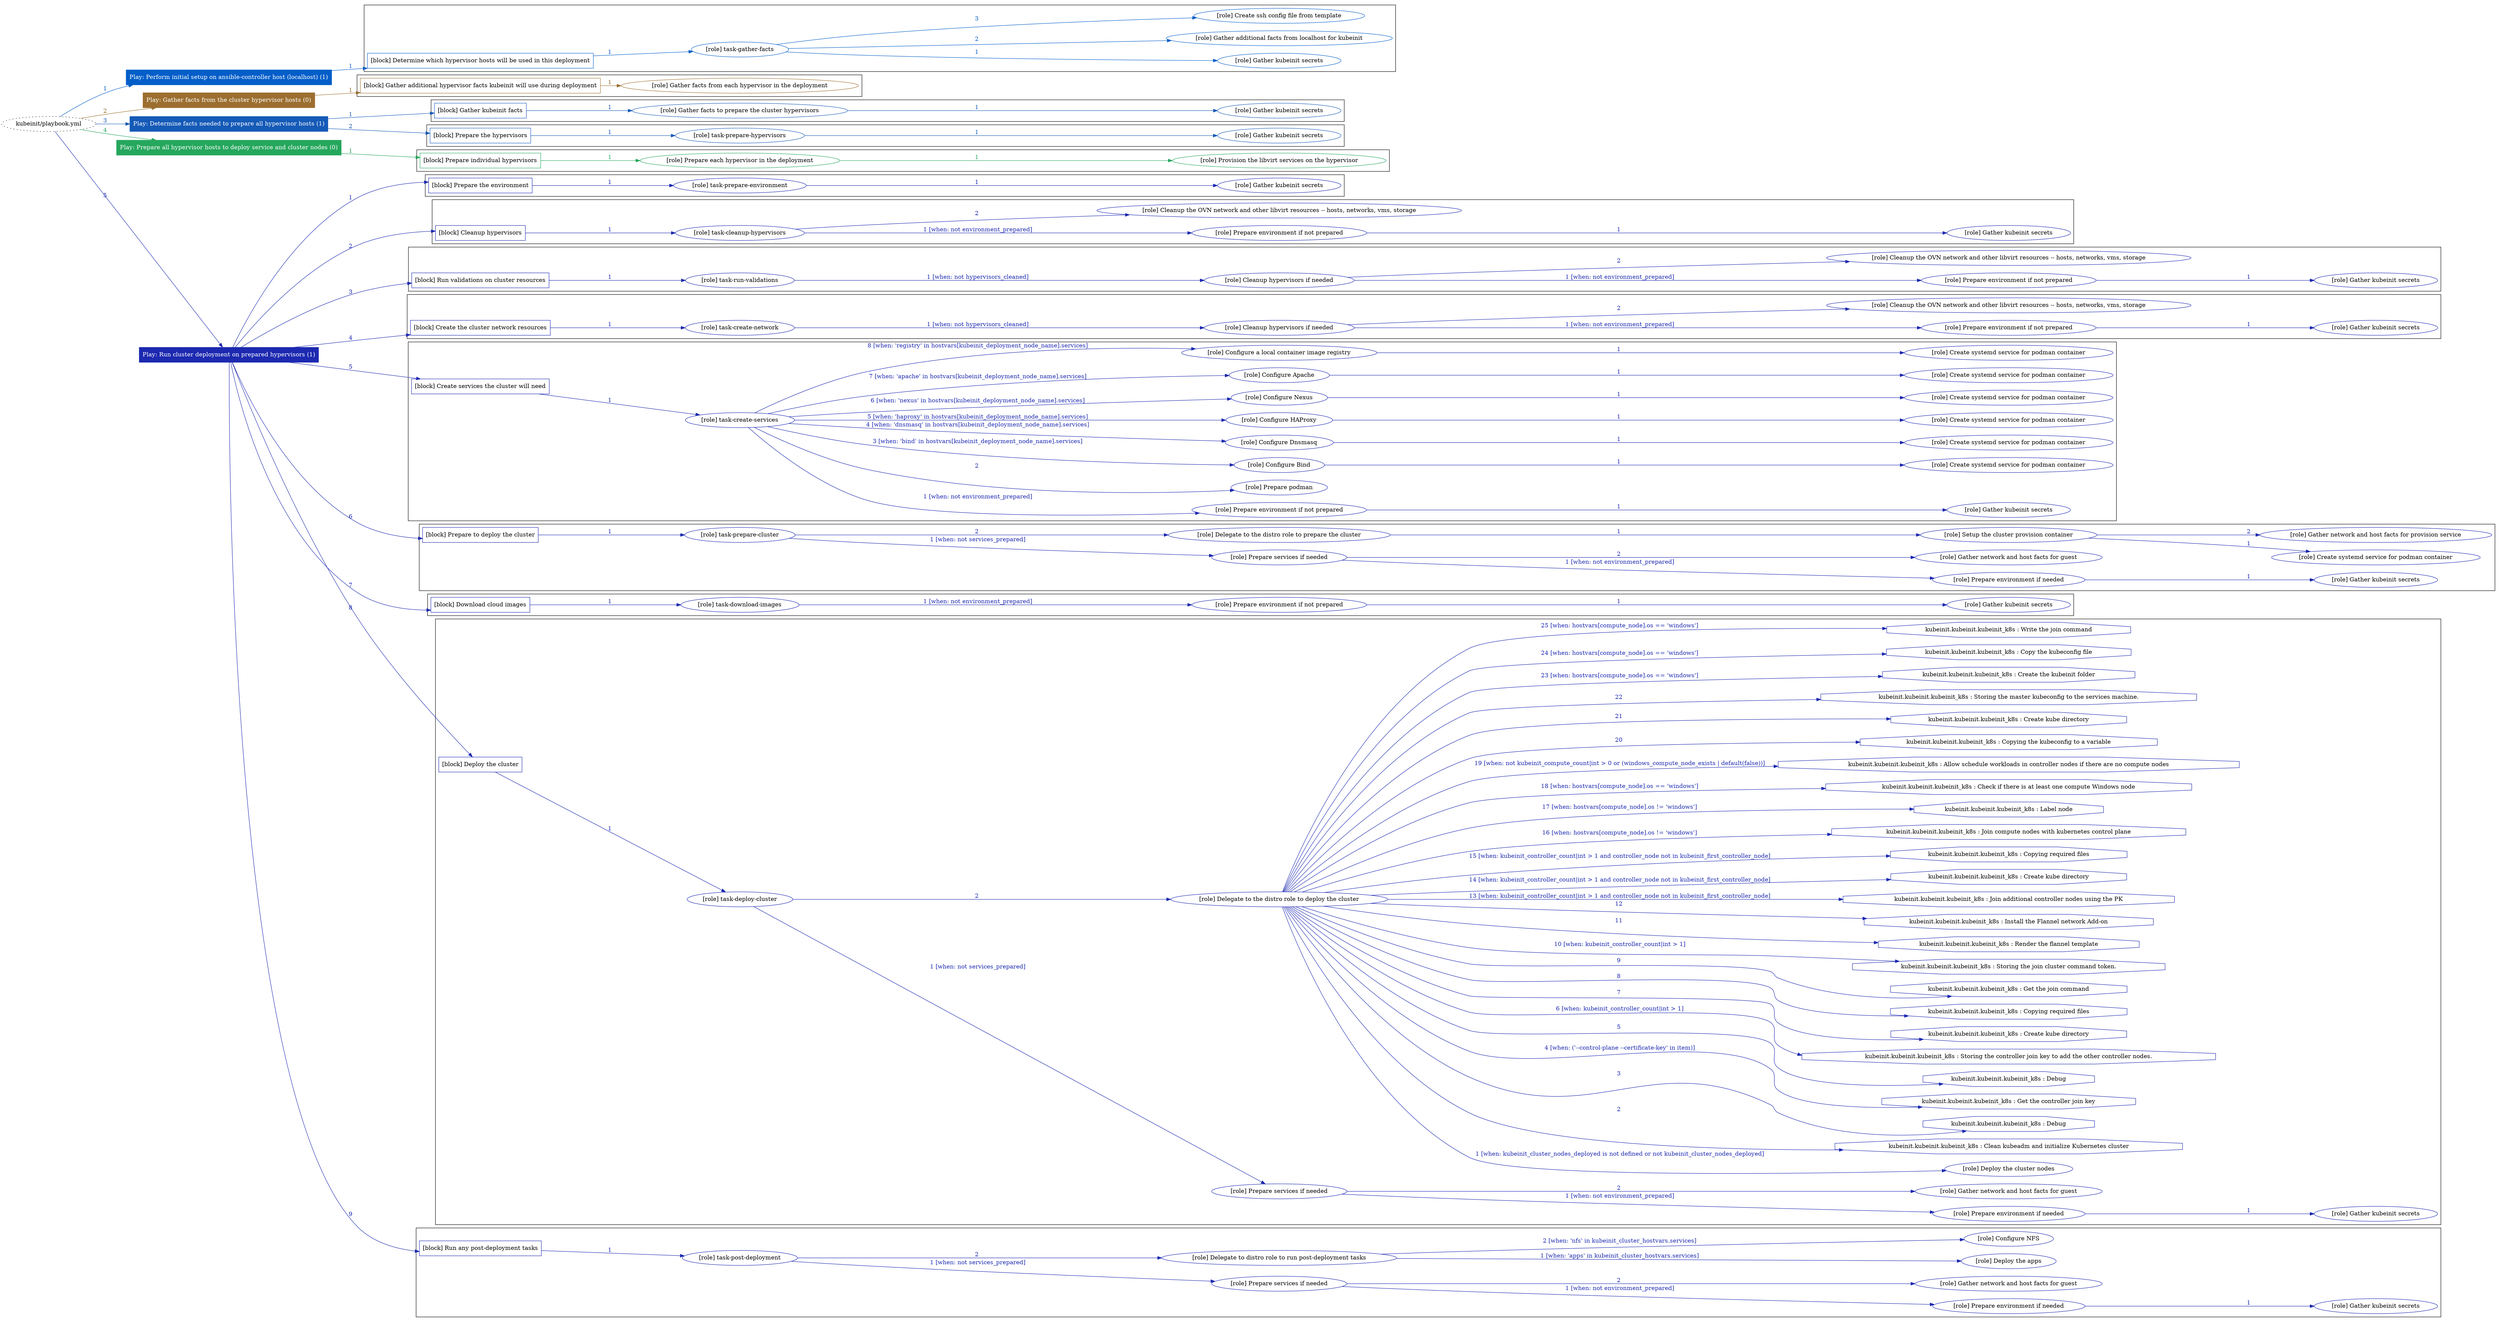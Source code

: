 digraph {
	graph [concentrate=true ordering=in rankdir=LR ratio=fill]
	edge [esep=5 sep=10]
	"kubeinit/playbook.yml" [URL="/home/runner/work/kubeinit/kubeinit/kubeinit/playbook.yml" id=playbook_6b2e8610 style=dotted]
	"kubeinit/playbook.yml" -> play_09167fa8 [label="1 " color="#035ec9" fontcolor="#035ec9" id=edge_76c91c09 labeltooltip="1 " tooltip="1 "]
	subgraph "Play: Perform initial setup on ansible-controller host (localhost) (1)" {
		play_09167fa8 [label="Play: Perform initial setup on ansible-controller host (localhost) (1)" URL="/home/runner/work/kubeinit/kubeinit/kubeinit/playbook.yml" color="#035ec9" fontcolor="#ffffff" id=play_09167fa8 shape=box style=filled tooltip=localhost]
		play_09167fa8 -> block_78e78a4a [label=1 color="#035ec9" fontcolor="#035ec9" id=edge_0a957a4a labeltooltip=1 tooltip=1]
		subgraph cluster_block_78e78a4a {
			block_78e78a4a [label="[block] Determine which hypervisor hosts will be used in this deployment" URL="/home/runner/work/kubeinit/kubeinit/kubeinit/playbook.yml" color="#035ec9" id=block_78e78a4a labeltooltip="Determine which hypervisor hosts will be used in this deployment" shape=box tooltip="Determine which hypervisor hosts will be used in this deployment"]
			block_78e78a4a -> role_b7ec03a0 [label="1 " color="#035ec9" fontcolor="#035ec9" id=edge_c1dc86e6 labeltooltip="1 " tooltip="1 "]
			subgraph "task-gather-facts" {
				role_b7ec03a0 [label="[role] task-gather-facts" URL="/home/runner/work/kubeinit/kubeinit/kubeinit/playbook.yml" color="#035ec9" id=role_b7ec03a0 tooltip="task-gather-facts"]
				role_b7ec03a0 -> role_5e79345a [label="1 " color="#035ec9" fontcolor="#035ec9" id=edge_e13166a3 labeltooltip="1 " tooltip="1 "]
				subgraph "Gather kubeinit secrets" {
					role_5e79345a [label="[role] Gather kubeinit secrets" URL="/home/runner/.ansible/collections/ansible_collections/kubeinit/kubeinit/roles/kubeinit_prepare/tasks/build_hypervisors_group.yml" color="#035ec9" id=role_5e79345a tooltip="Gather kubeinit secrets"]
				}
				role_b7ec03a0 -> role_594b681c [label="2 " color="#035ec9" fontcolor="#035ec9" id=edge_0de50900 labeltooltip="2 " tooltip="2 "]
				subgraph "Gather additional facts from localhost for kubeinit" {
					role_594b681c [label="[role] Gather additional facts from localhost for kubeinit" URL="/home/runner/.ansible/collections/ansible_collections/kubeinit/kubeinit/roles/kubeinit_prepare/tasks/build_hypervisors_group.yml" color="#035ec9" id=role_594b681c tooltip="Gather additional facts from localhost for kubeinit"]
				}
				role_b7ec03a0 -> role_7d6f181e [label="3 " color="#035ec9" fontcolor="#035ec9" id=edge_f34c8e91 labeltooltip="3 " tooltip="3 "]
				subgraph "Create ssh config file from template" {
					role_7d6f181e [label="[role] Create ssh config file from template" URL="/home/runner/.ansible/collections/ansible_collections/kubeinit/kubeinit/roles/kubeinit_prepare/tasks/build_hypervisors_group.yml" color="#035ec9" id=role_7d6f181e tooltip="Create ssh config file from template"]
				}
			}
		}
	}
	"kubeinit/playbook.yml" -> play_d7f240ad [label="2 " color="#9c6f30" fontcolor="#9c6f30" id=edge_481cf5ee labeltooltip="2 " tooltip="2 "]
	subgraph "Play: Gather facts from the cluster hypervisor hosts (0)" {
		play_d7f240ad [label="Play: Gather facts from the cluster hypervisor hosts (0)" URL="/home/runner/work/kubeinit/kubeinit/kubeinit/playbook.yml" color="#9c6f30" fontcolor="#ffffff" id=play_d7f240ad shape=box style=filled tooltip="Play: Gather facts from the cluster hypervisor hosts (0)"]
		play_d7f240ad -> block_907b5c8f [label=1 color="#9c6f30" fontcolor="#9c6f30" id=edge_208b24dc labeltooltip=1 tooltip=1]
		subgraph cluster_block_907b5c8f {
			block_907b5c8f [label="[block] Gather additional hypervisor facts kubeinit will use during deployment" URL="/home/runner/work/kubeinit/kubeinit/kubeinit/playbook.yml" color="#9c6f30" id=block_907b5c8f labeltooltip="Gather additional hypervisor facts kubeinit will use during deployment" shape=box tooltip="Gather additional hypervisor facts kubeinit will use during deployment"]
			block_907b5c8f -> role_0f23f279 [label="1 " color="#9c6f30" fontcolor="#9c6f30" id=edge_88852d90 labeltooltip="1 " tooltip="1 "]
			subgraph "Gather facts from each hypervisor in the deployment" {
				role_0f23f279 [label="[role] Gather facts from each hypervisor in the deployment" URL="/home/runner/work/kubeinit/kubeinit/kubeinit/playbook.yml" color="#9c6f30" id=role_0f23f279 tooltip="Gather facts from each hypervisor in the deployment"]
			}
		}
	}
	"kubeinit/playbook.yml" -> play_a440263e [label="3 " color="#155ab7" fontcolor="#155ab7" id=edge_5eb6ebe6 labeltooltip="3 " tooltip="3 "]
	subgraph "Play: Determine facts needed to prepare all hypervisor hosts (1)" {
		play_a440263e [label="Play: Determine facts needed to prepare all hypervisor hosts (1)" URL="/home/runner/work/kubeinit/kubeinit/kubeinit/playbook.yml" color="#155ab7" fontcolor="#ffffff" id=play_a440263e shape=box style=filled tooltip=localhost]
		play_a440263e -> block_3a27921a [label=1 color="#155ab7" fontcolor="#155ab7" id=edge_9aa0db27 labeltooltip=1 tooltip=1]
		subgraph cluster_block_3a27921a {
			block_3a27921a [label="[block] Gather kubeinit facts" URL="/home/runner/work/kubeinit/kubeinit/kubeinit/playbook.yml" color="#155ab7" id=block_3a27921a labeltooltip="Gather kubeinit facts" shape=box tooltip="Gather kubeinit facts"]
			block_3a27921a -> role_9ccaf2f1 [label="1 " color="#155ab7" fontcolor="#155ab7" id=edge_fcd598bf labeltooltip="1 " tooltip="1 "]
			subgraph "Gather facts to prepare the cluster hypervisors" {
				role_9ccaf2f1 [label="[role] Gather facts to prepare the cluster hypervisors" URL="/home/runner/work/kubeinit/kubeinit/kubeinit/playbook.yml" color="#155ab7" id=role_9ccaf2f1 tooltip="Gather facts to prepare the cluster hypervisors"]
				role_9ccaf2f1 -> role_768eef3a [label="1 " color="#155ab7" fontcolor="#155ab7" id=edge_425986d8 labeltooltip="1 " tooltip="1 "]
				subgraph "Gather kubeinit secrets" {
					role_768eef3a [label="[role] Gather kubeinit secrets" URL="/home/runner/.ansible/collections/ansible_collections/kubeinit/kubeinit/roles/kubeinit_prepare/tasks/gather_kubeinit_facts.yml" color="#155ab7" id=role_768eef3a tooltip="Gather kubeinit secrets"]
				}
			}
		}
		play_a440263e -> block_fcdfd498 [label=2 color="#155ab7" fontcolor="#155ab7" id=edge_b0259d25 labeltooltip=2 tooltip=2]
		subgraph cluster_block_fcdfd498 {
			block_fcdfd498 [label="[block] Prepare the hypervisors" URL="/home/runner/work/kubeinit/kubeinit/kubeinit/playbook.yml" color="#155ab7" id=block_fcdfd498 labeltooltip="Prepare the hypervisors" shape=box tooltip="Prepare the hypervisors"]
			block_fcdfd498 -> role_0b059262 [label="1 " color="#155ab7" fontcolor="#155ab7" id=edge_11c25c51 labeltooltip="1 " tooltip="1 "]
			subgraph "task-prepare-hypervisors" {
				role_0b059262 [label="[role] task-prepare-hypervisors" URL="/home/runner/work/kubeinit/kubeinit/kubeinit/playbook.yml" color="#155ab7" id=role_0b059262 tooltip="task-prepare-hypervisors"]
				role_0b059262 -> role_d662ef9b [label="1 " color="#155ab7" fontcolor="#155ab7" id=edge_6131642d labeltooltip="1 " tooltip="1 "]
				subgraph "Gather kubeinit secrets" {
					role_d662ef9b [label="[role] Gather kubeinit secrets" URL="/home/runner/.ansible/collections/ansible_collections/kubeinit/kubeinit/roles/kubeinit_prepare/tasks/gather_kubeinit_facts.yml" color="#155ab7" id=role_d662ef9b tooltip="Gather kubeinit secrets"]
				}
			}
		}
	}
	"kubeinit/playbook.yml" -> play_66231a17 [label="4 " color="#25a75d" fontcolor="#25a75d" id=edge_7465e4a8 labeltooltip="4 " tooltip="4 "]
	subgraph "Play: Prepare all hypervisor hosts to deploy service and cluster nodes (0)" {
		play_66231a17 [label="Play: Prepare all hypervisor hosts to deploy service and cluster nodes (0)" URL="/home/runner/work/kubeinit/kubeinit/kubeinit/playbook.yml" color="#25a75d" fontcolor="#ffffff" id=play_66231a17 shape=box style=filled tooltip="Play: Prepare all hypervisor hosts to deploy service and cluster nodes (0)"]
		play_66231a17 -> block_8958f1f5 [label=1 color="#25a75d" fontcolor="#25a75d" id=edge_4f3c707f labeltooltip=1 tooltip=1]
		subgraph cluster_block_8958f1f5 {
			block_8958f1f5 [label="[block] Prepare individual hypervisors" URL="/home/runner/work/kubeinit/kubeinit/kubeinit/playbook.yml" color="#25a75d" id=block_8958f1f5 labeltooltip="Prepare individual hypervisors" shape=box tooltip="Prepare individual hypervisors"]
			block_8958f1f5 -> role_c14c311e [label="1 " color="#25a75d" fontcolor="#25a75d" id=edge_aecd66f7 labeltooltip="1 " tooltip="1 "]
			subgraph "Prepare each hypervisor in the deployment" {
				role_c14c311e [label="[role] Prepare each hypervisor in the deployment" URL="/home/runner/work/kubeinit/kubeinit/kubeinit/playbook.yml" color="#25a75d" id=role_c14c311e tooltip="Prepare each hypervisor in the deployment"]
				role_c14c311e -> role_cbe8a2b8 [label="1 " color="#25a75d" fontcolor="#25a75d" id=edge_37770dab labeltooltip="1 " tooltip="1 "]
				subgraph "Provision the libvirt services on the hypervisor" {
					role_cbe8a2b8 [label="[role] Provision the libvirt services on the hypervisor" URL="/home/runner/.ansible/collections/ansible_collections/kubeinit/kubeinit/roles/kubeinit_prepare/tasks/prepare_hypervisor.yml" color="#25a75d" id=role_cbe8a2b8 tooltip="Provision the libvirt services on the hypervisor"]
				}
			}
		}
	}
	"kubeinit/playbook.yml" -> play_e1296d88 [label="5 " color="#1c29b0" fontcolor="#1c29b0" id=edge_680f1bd7 labeltooltip="5 " tooltip="5 "]
	subgraph "Play: Run cluster deployment on prepared hypervisors (1)" {
		play_e1296d88 [label="Play: Run cluster deployment on prepared hypervisors (1)" URL="/home/runner/work/kubeinit/kubeinit/kubeinit/playbook.yml" color="#1c29b0" fontcolor="#ffffff" id=play_e1296d88 shape=box style=filled tooltip=localhost]
		play_e1296d88 -> block_7c09b701 [label=1 color="#1c29b0" fontcolor="#1c29b0" id=edge_587d2c92 labeltooltip=1 tooltip=1]
		subgraph cluster_block_7c09b701 {
			block_7c09b701 [label="[block] Prepare the environment" URL="/home/runner/work/kubeinit/kubeinit/kubeinit/playbook.yml" color="#1c29b0" id=block_7c09b701 labeltooltip="Prepare the environment" shape=box tooltip="Prepare the environment"]
			block_7c09b701 -> role_7bf7c66f [label="1 " color="#1c29b0" fontcolor="#1c29b0" id=edge_b2248bb0 labeltooltip="1 " tooltip="1 "]
			subgraph "task-prepare-environment" {
				role_7bf7c66f [label="[role] task-prepare-environment" URL="/home/runner/work/kubeinit/kubeinit/kubeinit/playbook.yml" color="#1c29b0" id=role_7bf7c66f tooltip="task-prepare-environment"]
				role_7bf7c66f -> role_36f459c2 [label="1 " color="#1c29b0" fontcolor="#1c29b0" id=edge_9171885a labeltooltip="1 " tooltip="1 "]
				subgraph "Gather kubeinit secrets" {
					role_36f459c2 [label="[role] Gather kubeinit secrets" URL="/home/runner/.ansible/collections/ansible_collections/kubeinit/kubeinit/roles/kubeinit_prepare/tasks/gather_kubeinit_facts.yml" color="#1c29b0" id=role_36f459c2 tooltip="Gather kubeinit secrets"]
				}
			}
		}
		play_e1296d88 -> block_a96714b8 [label=2 color="#1c29b0" fontcolor="#1c29b0" id=edge_23c0d67e labeltooltip=2 tooltip=2]
		subgraph cluster_block_a96714b8 {
			block_a96714b8 [label="[block] Cleanup hypervisors" URL="/home/runner/work/kubeinit/kubeinit/kubeinit/playbook.yml" color="#1c29b0" id=block_a96714b8 labeltooltip="Cleanup hypervisors" shape=box tooltip="Cleanup hypervisors"]
			block_a96714b8 -> role_e570935b [label="1 " color="#1c29b0" fontcolor="#1c29b0" id=edge_864b33c7 labeltooltip="1 " tooltip="1 "]
			subgraph "task-cleanup-hypervisors" {
				role_e570935b [label="[role] task-cleanup-hypervisors" URL="/home/runner/work/kubeinit/kubeinit/kubeinit/playbook.yml" color="#1c29b0" id=role_e570935b tooltip="task-cleanup-hypervisors"]
				role_e570935b -> role_009e864a [label="1 [when: not environment_prepared]" color="#1c29b0" fontcolor="#1c29b0" id=edge_18dd00e7 labeltooltip="1 [when: not environment_prepared]" tooltip="1 [when: not environment_prepared]"]
				subgraph "Prepare environment if not prepared" {
					role_009e864a [label="[role] Prepare environment if not prepared" URL="/home/runner/.ansible/collections/ansible_collections/kubeinit/kubeinit/roles/kubeinit_prepare/tasks/cleanup_hypervisors.yml" color="#1c29b0" id=role_009e864a tooltip="Prepare environment if not prepared"]
					role_009e864a -> role_ad62dd92 [label="1 " color="#1c29b0" fontcolor="#1c29b0" id=edge_29fc106a labeltooltip="1 " tooltip="1 "]
					subgraph "Gather kubeinit secrets" {
						role_ad62dd92 [label="[role] Gather kubeinit secrets" URL="/home/runner/.ansible/collections/ansible_collections/kubeinit/kubeinit/roles/kubeinit_prepare/tasks/gather_kubeinit_facts.yml" color="#1c29b0" id=role_ad62dd92 tooltip="Gather kubeinit secrets"]
					}
				}
				role_e570935b -> role_b73d77fa [label="2 " color="#1c29b0" fontcolor="#1c29b0" id=edge_b6ab1086 labeltooltip="2 " tooltip="2 "]
				subgraph "Cleanup the OVN network and other libvirt resources -- hosts, networks, vms, storage" {
					role_b73d77fa [label="[role] Cleanup the OVN network and other libvirt resources -- hosts, networks, vms, storage" URL="/home/runner/.ansible/collections/ansible_collections/kubeinit/kubeinit/roles/kubeinit_prepare/tasks/cleanup_hypervisors.yml" color="#1c29b0" id=role_b73d77fa tooltip="Cleanup the OVN network and other libvirt resources -- hosts, networks, vms, storage"]
				}
			}
		}
		play_e1296d88 -> block_fbcd7b53 [label=3 color="#1c29b0" fontcolor="#1c29b0" id=edge_d04c812f labeltooltip=3 tooltip=3]
		subgraph cluster_block_fbcd7b53 {
			block_fbcd7b53 [label="[block] Run validations on cluster resources" URL="/home/runner/work/kubeinit/kubeinit/kubeinit/playbook.yml" color="#1c29b0" id=block_fbcd7b53 labeltooltip="Run validations on cluster resources" shape=box tooltip="Run validations on cluster resources"]
			block_fbcd7b53 -> role_8ae3f144 [label="1 " color="#1c29b0" fontcolor="#1c29b0" id=edge_0c3c9a53 labeltooltip="1 " tooltip="1 "]
			subgraph "task-run-validations" {
				role_8ae3f144 [label="[role] task-run-validations" URL="/home/runner/work/kubeinit/kubeinit/kubeinit/playbook.yml" color="#1c29b0" id=role_8ae3f144 tooltip="task-run-validations"]
				role_8ae3f144 -> role_340a06f8 [label="1 [when: not hypervisors_cleaned]" color="#1c29b0" fontcolor="#1c29b0" id=edge_46e8e73e labeltooltip="1 [when: not hypervisors_cleaned]" tooltip="1 [when: not hypervisors_cleaned]"]
				subgraph "Cleanup hypervisors if needed" {
					role_340a06f8 [label="[role] Cleanup hypervisors if needed" URL="/home/runner/.ansible/collections/ansible_collections/kubeinit/kubeinit/roles/kubeinit_validations/tasks/main.yml" color="#1c29b0" id=role_340a06f8 tooltip="Cleanup hypervisors if needed"]
					role_340a06f8 -> role_767c32ee [label="1 [when: not environment_prepared]" color="#1c29b0" fontcolor="#1c29b0" id=edge_76cadd8b labeltooltip="1 [when: not environment_prepared]" tooltip="1 [when: not environment_prepared]"]
					subgraph "Prepare environment if not prepared" {
						role_767c32ee [label="[role] Prepare environment if not prepared" URL="/home/runner/.ansible/collections/ansible_collections/kubeinit/kubeinit/roles/kubeinit_prepare/tasks/cleanup_hypervisors.yml" color="#1c29b0" id=role_767c32ee tooltip="Prepare environment if not prepared"]
						role_767c32ee -> role_992ea4eb [label="1 " color="#1c29b0" fontcolor="#1c29b0" id=edge_883333fa labeltooltip="1 " tooltip="1 "]
						subgraph "Gather kubeinit secrets" {
							role_992ea4eb [label="[role] Gather kubeinit secrets" URL="/home/runner/.ansible/collections/ansible_collections/kubeinit/kubeinit/roles/kubeinit_prepare/tasks/gather_kubeinit_facts.yml" color="#1c29b0" id=role_992ea4eb tooltip="Gather kubeinit secrets"]
						}
					}
					role_340a06f8 -> role_bb09c4c3 [label="2 " color="#1c29b0" fontcolor="#1c29b0" id=edge_fee33845 labeltooltip="2 " tooltip="2 "]
					subgraph "Cleanup the OVN network and other libvirt resources -- hosts, networks, vms, storage" {
						role_bb09c4c3 [label="[role] Cleanup the OVN network and other libvirt resources -- hosts, networks, vms, storage" URL="/home/runner/.ansible/collections/ansible_collections/kubeinit/kubeinit/roles/kubeinit_prepare/tasks/cleanup_hypervisors.yml" color="#1c29b0" id=role_bb09c4c3 tooltip="Cleanup the OVN network and other libvirt resources -- hosts, networks, vms, storage"]
					}
				}
			}
		}
		play_e1296d88 -> block_32f8b578 [label=4 color="#1c29b0" fontcolor="#1c29b0" id=edge_5abc6e97 labeltooltip=4 tooltip=4]
		subgraph cluster_block_32f8b578 {
			block_32f8b578 [label="[block] Create the cluster network resources" URL="/home/runner/work/kubeinit/kubeinit/kubeinit/playbook.yml" color="#1c29b0" id=block_32f8b578 labeltooltip="Create the cluster network resources" shape=box tooltip="Create the cluster network resources"]
			block_32f8b578 -> role_ffc3c039 [label="1 " color="#1c29b0" fontcolor="#1c29b0" id=edge_b361e9a5 labeltooltip="1 " tooltip="1 "]
			subgraph "task-create-network" {
				role_ffc3c039 [label="[role] task-create-network" URL="/home/runner/work/kubeinit/kubeinit/kubeinit/playbook.yml" color="#1c29b0" id=role_ffc3c039 tooltip="task-create-network"]
				role_ffc3c039 -> role_17816781 [label="1 [when: not hypervisors_cleaned]" color="#1c29b0" fontcolor="#1c29b0" id=edge_6088a2d2 labeltooltip="1 [when: not hypervisors_cleaned]" tooltip="1 [when: not hypervisors_cleaned]"]
				subgraph "Cleanup hypervisors if needed" {
					role_17816781 [label="[role] Cleanup hypervisors if needed" URL="/home/runner/.ansible/collections/ansible_collections/kubeinit/kubeinit/roles/kubeinit_libvirt/tasks/create_network.yml" color="#1c29b0" id=role_17816781 tooltip="Cleanup hypervisors if needed"]
					role_17816781 -> role_2b34b923 [label="1 [when: not environment_prepared]" color="#1c29b0" fontcolor="#1c29b0" id=edge_727a8aa8 labeltooltip="1 [when: not environment_prepared]" tooltip="1 [when: not environment_prepared]"]
					subgraph "Prepare environment if not prepared" {
						role_2b34b923 [label="[role] Prepare environment if not prepared" URL="/home/runner/.ansible/collections/ansible_collections/kubeinit/kubeinit/roles/kubeinit_prepare/tasks/cleanup_hypervisors.yml" color="#1c29b0" id=role_2b34b923 tooltip="Prepare environment if not prepared"]
						role_2b34b923 -> role_512a910b [label="1 " color="#1c29b0" fontcolor="#1c29b0" id=edge_62c7545a labeltooltip="1 " tooltip="1 "]
						subgraph "Gather kubeinit secrets" {
							role_512a910b [label="[role] Gather kubeinit secrets" URL="/home/runner/.ansible/collections/ansible_collections/kubeinit/kubeinit/roles/kubeinit_prepare/tasks/gather_kubeinit_facts.yml" color="#1c29b0" id=role_512a910b tooltip="Gather kubeinit secrets"]
						}
					}
					role_17816781 -> role_bcd8f141 [label="2 " color="#1c29b0" fontcolor="#1c29b0" id=edge_70781aae labeltooltip="2 " tooltip="2 "]
					subgraph "Cleanup the OVN network and other libvirt resources -- hosts, networks, vms, storage" {
						role_bcd8f141 [label="[role] Cleanup the OVN network and other libvirt resources -- hosts, networks, vms, storage" URL="/home/runner/.ansible/collections/ansible_collections/kubeinit/kubeinit/roles/kubeinit_prepare/tasks/cleanup_hypervisors.yml" color="#1c29b0" id=role_bcd8f141 tooltip="Cleanup the OVN network and other libvirt resources -- hosts, networks, vms, storage"]
					}
				}
			}
		}
		play_e1296d88 -> block_c0e4172f [label=5 color="#1c29b0" fontcolor="#1c29b0" id=edge_d7638958 labeltooltip=5 tooltip=5]
		subgraph cluster_block_c0e4172f {
			block_c0e4172f [label="[block] Create services the cluster will need" URL="/home/runner/work/kubeinit/kubeinit/kubeinit/playbook.yml" color="#1c29b0" id=block_c0e4172f labeltooltip="Create services the cluster will need" shape=box tooltip="Create services the cluster will need"]
			block_c0e4172f -> role_a7f7fe54 [label="1 " color="#1c29b0" fontcolor="#1c29b0" id=edge_625a521e labeltooltip="1 " tooltip="1 "]
			subgraph "task-create-services" {
				role_a7f7fe54 [label="[role] task-create-services" URL="/home/runner/work/kubeinit/kubeinit/kubeinit/playbook.yml" color="#1c29b0" id=role_a7f7fe54 tooltip="task-create-services"]
				role_a7f7fe54 -> role_ec3117f3 [label="1 [when: not environment_prepared]" color="#1c29b0" fontcolor="#1c29b0" id=edge_a977cd53 labeltooltip="1 [when: not environment_prepared]" tooltip="1 [when: not environment_prepared]"]
				subgraph "Prepare environment if not prepared" {
					role_ec3117f3 [label="[role] Prepare environment if not prepared" URL="/home/runner/.ansible/collections/ansible_collections/kubeinit/kubeinit/roles/kubeinit_services/tasks/main.yml" color="#1c29b0" id=role_ec3117f3 tooltip="Prepare environment if not prepared"]
					role_ec3117f3 -> role_c11e7d30 [label="1 " color="#1c29b0" fontcolor="#1c29b0" id=edge_7d7dc3f4 labeltooltip="1 " tooltip="1 "]
					subgraph "Gather kubeinit secrets" {
						role_c11e7d30 [label="[role] Gather kubeinit secrets" URL="/home/runner/.ansible/collections/ansible_collections/kubeinit/kubeinit/roles/kubeinit_prepare/tasks/gather_kubeinit_facts.yml" color="#1c29b0" id=role_c11e7d30 tooltip="Gather kubeinit secrets"]
					}
				}
				role_a7f7fe54 -> role_f27aedd5 [label="2 " color="#1c29b0" fontcolor="#1c29b0" id=edge_33d9891b labeltooltip="2 " tooltip="2 "]
				subgraph "Prepare podman" {
					role_f27aedd5 [label="[role] Prepare podman" URL="/home/runner/.ansible/collections/ansible_collections/kubeinit/kubeinit/roles/kubeinit_services/tasks/00_create_service_pod.yml" color="#1c29b0" id=role_f27aedd5 tooltip="Prepare podman"]
				}
				role_a7f7fe54 -> role_cb2ec392 [label="3 [when: 'bind' in hostvars[kubeinit_deployment_node_name].services]" color="#1c29b0" fontcolor="#1c29b0" id=edge_4ebece65 labeltooltip="3 [when: 'bind' in hostvars[kubeinit_deployment_node_name].services]" tooltip="3 [when: 'bind' in hostvars[kubeinit_deployment_node_name].services]"]
				subgraph "Configure Bind" {
					role_cb2ec392 [label="[role] Configure Bind" URL="/home/runner/.ansible/collections/ansible_collections/kubeinit/kubeinit/roles/kubeinit_services/tasks/start_services_containers.yml" color="#1c29b0" id=role_cb2ec392 tooltip="Configure Bind"]
					role_cb2ec392 -> role_91b321a2 [label="1 " color="#1c29b0" fontcolor="#1c29b0" id=edge_21592bb4 labeltooltip="1 " tooltip="1 "]
					subgraph "Create systemd service for podman container" {
						role_91b321a2 [label="[role] Create systemd service for podman container" URL="/home/runner/.ansible/collections/ansible_collections/kubeinit/kubeinit/roles/kubeinit_bind/tasks/main.yml" color="#1c29b0" id=role_91b321a2 tooltip="Create systemd service for podman container"]
					}
				}
				role_a7f7fe54 -> role_97f1523e [label="4 [when: 'dnsmasq' in hostvars[kubeinit_deployment_node_name].services]" color="#1c29b0" fontcolor="#1c29b0" id=edge_fa2929d5 labeltooltip="4 [when: 'dnsmasq' in hostvars[kubeinit_deployment_node_name].services]" tooltip="4 [when: 'dnsmasq' in hostvars[kubeinit_deployment_node_name].services]"]
				subgraph "Configure Dnsmasq" {
					role_97f1523e [label="[role] Configure Dnsmasq" URL="/home/runner/.ansible/collections/ansible_collections/kubeinit/kubeinit/roles/kubeinit_services/tasks/start_services_containers.yml" color="#1c29b0" id=role_97f1523e tooltip="Configure Dnsmasq"]
					role_97f1523e -> role_23962e95 [label="1 " color="#1c29b0" fontcolor="#1c29b0" id=edge_31836a0f labeltooltip="1 " tooltip="1 "]
					subgraph "Create systemd service for podman container" {
						role_23962e95 [label="[role] Create systemd service for podman container" URL="/home/runner/.ansible/collections/ansible_collections/kubeinit/kubeinit/roles/kubeinit_dnsmasq/tasks/main.yml" color="#1c29b0" id=role_23962e95 tooltip="Create systemd service for podman container"]
					}
				}
				role_a7f7fe54 -> role_4bbdb0ba [label="5 [when: 'haproxy' in hostvars[kubeinit_deployment_node_name].services]" color="#1c29b0" fontcolor="#1c29b0" id=edge_2eb7a990 labeltooltip="5 [when: 'haproxy' in hostvars[kubeinit_deployment_node_name].services]" tooltip="5 [when: 'haproxy' in hostvars[kubeinit_deployment_node_name].services]"]
				subgraph "Configure HAProxy" {
					role_4bbdb0ba [label="[role] Configure HAProxy" URL="/home/runner/.ansible/collections/ansible_collections/kubeinit/kubeinit/roles/kubeinit_services/tasks/start_services_containers.yml" color="#1c29b0" id=role_4bbdb0ba tooltip="Configure HAProxy"]
					role_4bbdb0ba -> role_5c97e8be [label="1 " color="#1c29b0" fontcolor="#1c29b0" id=edge_88aa08fb labeltooltip="1 " tooltip="1 "]
					subgraph "Create systemd service for podman container" {
						role_5c97e8be [label="[role] Create systemd service for podman container" URL="/home/runner/.ansible/collections/ansible_collections/kubeinit/kubeinit/roles/kubeinit_haproxy/tasks/main.yml" color="#1c29b0" id=role_5c97e8be tooltip="Create systemd service for podman container"]
					}
				}
				role_a7f7fe54 -> role_bdf8330b [label="6 [when: 'nexus' in hostvars[kubeinit_deployment_node_name].services]" color="#1c29b0" fontcolor="#1c29b0" id=edge_35393e01 labeltooltip="6 [when: 'nexus' in hostvars[kubeinit_deployment_node_name].services]" tooltip="6 [when: 'nexus' in hostvars[kubeinit_deployment_node_name].services]"]
				subgraph "Configure Nexus" {
					role_bdf8330b [label="[role] Configure Nexus" URL="/home/runner/.ansible/collections/ansible_collections/kubeinit/kubeinit/roles/kubeinit_services/tasks/start_services_containers.yml" color="#1c29b0" id=role_bdf8330b tooltip="Configure Nexus"]
					role_bdf8330b -> role_c9661fc2 [label="1 " color="#1c29b0" fontcolor="#1c29b0" id=edge_3f2435e3 labeltooltip="1 " tooltip="1 "]
					subgraph "Create systemd service for podman container" {
						role_c9661fc2 [label="[role] Create systemd service for podman container" URL="/home/runner/.ansible/collections/ansible_collections/kubeinit/kubeinit/roles/kubeinit_nexus/tasks/main.yml" color="#1c29b0" id=role_c9661fc2 tooltip="Create systemd service for podman container"]
					}
				}
				role_a7f7fe54 -> role_ad9f71c7 [label="7 [when: 'apache' in hostvars[kubeinit_deployment_node_name].services]" color="#1c29b0" fontcolor="#1c29b0" id=edge_643567a4 labeltooltip="7 [when: 'apache' in hostvars[kubeinit_deployment_node_name].services]" tooltip="7 [when: 'apache' in hostvars[kubeinit_deployment_node_name].services]"]
				subgraph "Configure Apache" {
					role_ad9f71c7 [label="[role] Configure Apache" URL="/home/runner/.ansible/collections/ansible_collections/kubeinit/kubeinit/roles/kubeinit_services/tasks/start_services_containers.yml" color="#1c29b0" id=role_ad9f71c7 tooltip="Configure Apache"]
					role_ad9f71c7 -> role_146c4f36 [label="1 " color="#1c29b0" fontcolor="#1c29b0" id=edge_d48db7df labeltooltip="1 " tooltip="1 "]
					subgraph "Create systemd service for podman container" {
						role_146c4f36 [label="[role] Create systemd service for podman container" URL="/home/runner/.ansible/collections/ansible_collections/kubeinit/kubeinit/roles/kubeinit_apache/tasks/main.yml" color="#1c29b0" id=role_146c4f36 tooltip="Create systemd service for podman container"]
					}
				}
				role_a7f7fe54 -> role_cd0e5a35 [label="8 [when: 'registry' in hostvars[kubeinit_deployment_node_name].services]" color="#1c29b0" fontcolor="#1c29b0" id=edge_a3de468c labeltooltip="8 [when: 'registry' in hostvars[kubeinit_deployment_node_name].services]" tooltip="8 [when: 'registry' in hostvars[kubeinit_deployment_node_name].services]"]
				subgraph "Configure a local container image registry" {
					role_cd0e5a35 [label="[role] Configure a local container image registry" URL="/home/runner/.ansible/collections/ansible_collections/kubeinit/kubeinit/roles/kubeinit_services/tasks/start_services_containers.yml" color="#1c29b0" id=role_cd0e5a35 tooltip="Configure a local container image registry"]
					role_cd0e5a35 -> role_78c13f4a [label="1 " color="#1c29b0" fontcolor="#1c29b0" id=edge_20559714 labeltooltip="1 " tooltip="1 "]
					subgraph "Create systemd service for podman container" {
						role_78c13f4a [label="[role] Create systemd service for podman container" URL="/home/runner/.ansible/collections/ansible_collections/kubeinit/kubeinit/roles/kubeinit_registry/tasks/main.yml" color="#1c29b0" id=role_78c13f4a tooltip="Create systemd service for podman container"]
					}
				}
			}
		}
		play_e1296d88 -> block_7b134a0b [label=6 color="#1c29b0" fontcolor="#1c29b0" id=edge_2c6ec433 labeltooltip=6 tooltip=6]
		subgraph cluster_block_7b134a0b {
			block_7b134a0b [label="[block] Prepare to deploy the cluster" URL="/home/runner/work/kubeinit/kubeinit/kubeinit/playbook.yml" color="#1c29b0" id=block_7b134a0b labeltooltip="Prepare to deploy the cluster" shape=box tooltip="Prepare to deploy the cluster"]
			block_7b134a0b -> role_e1600e92 [label="1 " color="#1c29b0" fontcolor="#1c29b0" id=edge_dc783800 labeltooltip="1 " tooltip="1 "]
			subgraph "task-prepare-cluster" {
				role_e1600e92 [label="[role] task-prepare-cluster" URL="/home/runner/work/kubeinit/kubeinit/kubeinit/playbook.yml" color="#1c29b0" id=role_e1600e92 tooltip="task-prepare-cluster"]
				role_e1600e92 -> role_101fbe10 [label="1 [when: not services_prepared]" color="#1c29b0" fontcolor="#1c29b0" id=edge_ca54f7e9 labeltooltip="1 [when: not services_prepared]" tooltip="1 [when: not services_prepared]"]
				subgraph "Prepare services if needed" {
					role_101fbe10 [label="[role] Prepare services if needed" URL="/home/runner/.ansible/collections/ansible_collections/kubeinit/kubeinit/roles/kubeinit_prepare/tasks/prepare_cluster.yml" color="#1c29b0" id=role_101fbe10 tooltip="Prepare services if needed"]
					role_101fbe10 -> role_95ebdcb5 [label="1 [when: not environment_prepared]" color="#1c29b0" fontcolor="#1c29b0" id=edge_a7a8ec50 labeltooltip="1 [when: not environment_prepared]" tooltip="1 [when: not environment_prepared]"]
					subgraph "Prepare environment if needed" {
						role_95ebdcb5 [label="[role] Prepare environment if needed" URL="/home/runner/.ansible/collections/ansible_collections/kubeinit/kubeinit/roles/kubeinit_services/tasks/prepare_services.yml" color="#1c29b0" id=role_95ebdcb5 tooltip="Prepare environment if needed"]
						role_95ebdcb5 -> role_a44d7aa5 [label="1 " color="#1c29b0" fontcolor="#1c29b0" id=edge_230ed84f labeltooltip="1 " tooltip="1 "]
						subgraph "Gather kubeinit secrets" {
							role_a44d7aa5 [label="[role] Gather kubeinit secrets" URL="/home/runner/.ansible/collections/ansible_collections/kubeinit/kubeinit/roles/kubeinit_prepare/tasks/gather_kubeinit_facts.yml" color="#1c29b0" id=role_a44d7aa5 tooltip="Gather kubeinit secrets"]
						}
					}
					role_101fbe10 -> role_a95a44bd [label="2 " color="#1c29b0" fontcolor="#1c29b0" id=edge_9e68c55a labeltooltip="2 " tooltip="2 "]
					subgraph "Gather network and host facts for guest" {
						role_a95a44bd [label="[role] Gather network and host facts for guest" URL="/home/runner/.ansible/collections/ansible_collections/kubeinit/kubeinit/roles/kubeinit_services/tasks/prepare_services.yml" color="#1c29b0" id=role_a95a44bd tooltip="Gather network and host facts for guest"]
					}
				}
				role_e1600e92 -> role_544850c6 [label="2 " color="#1c29b0" fontcolor="#1c29b0" id=edge_c2ba68eb labeltooltip="2 " tooltip="2 "]
				subgraph "Delegate to the distro role to prepare the cluster" {
					role_544850c6 [label="[role] Delegate to the distro role to prepare the cluster" URL="/home/runner/.ansible/collections/ansible_collections/kubeinit/kubeinit/roles/kubeinit_prepare/tasks/prepare_cluster.yml" color="#1c29b0" id=role_544850c6 tooltip="Delegate to the distro role to prepare the cluster"]
					role_544850c6 -> role_b3b6d60b [label="1 " color="#1c29b0" fontcolor="#1c29b0" id=edge_958083fd labeltooltip="1 " tooltip="1 "]
					subgraph "Setup the cluster provision container" {
						role_b3b6d60b [label="[role] Setup the cluster provision container" URL="/home/runner/.ansible/collections/ansible_collections/kubeinit/kubeinit/roles/kubeinit_k8s/tasks/prepare_cluster.yml" color="#1c29b0" id=role_b3b6d60b tooltip="Setup the cluster provision container"]
						role_b3b6d60b -> role_d3865eda [label="1 " color="#1c29b0" fontcolor="#1c29b0" id=edge_375e0956 labeltooltip="1 " tooltip="1 "]
						subgraph "Create systemd service for podman container" {
							role_d3865eda [label="[role] Create systemd service for podman container" URL="/home/runner/.ansible/collections/ansible_collections/kubeinit/kubeinit/roles/kubeinit_services/tasks/create_provision_container.yml" color="#1c29b0" id=role_d3865eda tooltip="Create systemd service for podman container"]
						}
						role_b3b6d60b -> role_d2c122ef [label="2 " color="#1c29b0" fontcolor="#1c29b0" id=edge_33ecb10b labeltooltip="2 " tooltip="2 "]
						subgraph "Gather network and host facts for provision service" {
							role_d2c122ef [label="[role] Gather network and host facts for provision service" URL="/home/runner/.ansible/collections/ansible_collections/kubeinit/kubeinit/roles/kubeinit_services/tasks/create_provision_container.yml" color="#1c29b0" id=role_d2c122ef tooltip="Gather network and host facts for provision service"]
						}
					}
				}
			}
		}
		play_e1296d88 -> block_96eb7bfb [label=7 color="#1c29b0" fontcolor="#1c29b0" id=edge_753fafed labeltooltip=7 tooltip=7]
		subgraph cluster_block_96eb7bfb {
			block_96eb7bfb [label="[block] Download cloud images" URL="/home/runner/work/kubeinit/kubeinit/kubeinit/playbook.yml" color="#1c29b0" id=block_96eb7bfb labeltooltip="Download cloud images" shape=box tooltip="Download cloud images"]
			block_96eb7bfb -> role_48a9f08a [label="1 " color="#1c29b0" fontcolor="#1c29b0" id=edge_63930819 labeltooltip="1 " tooltip="1 "]
			subgraph "task-download-images" {
				role_48a9f08a [label="[role] task-download-images" URL="/home/runner/work/kubeinit/kubeinit/kubeinit/playbook.yml" color="#1c29b0" id=role_48a9f08a tooltip="task-download-images"]
				role_48a9f08a -> role_715d1012 [label="1 [when: not environment_prepared]" color="#1c29b0" fontcolor="#1c29b0" id=edge_198cba89 labeltooltip="1 [when: not environment_prepared]" tooltip="1 [when: not environment_prepared]"]
				subgraph "Prepare environment if not prepared" {
					role_715d1012 [label="[role] Prepare environment if not prepared" URL="/home/runner/.ansible/collections/ansible_collections/kubeinit/kubeinit/roles/kubeinit_libvirt/tasks/download_cloud_images.yml" color="#1c29b0" id=role_715d1012 tooltip="Prepare environment if not prepared"]
					role_715d1012 -> role_7299b7fb [label="1 " color="#1c29b0" fontcolor="#1c29b0" id=edge_8f56994d labeltooltip="1 " tooltip="1 "]
					subgraph "Gather kubeinit secrets" {
						role_7299b7fb [label="[role] Gather kubeinit secrets" URL="/home/runner/.ansible/collections/ansible_collections/kubeinit/kubeinit/roles/kubeinit_prepare/tasks/gather_kubeinit_facts.yml" color="#1c29b0" id=role_7299b7fb tooltip="Gather kubeinit secrets"]
					}
				}
			}
		}
		play_e1296d88 -> block_1701f27c [label=8 color="#1c29b0" fontcolor="#1c29b0" id=edge_e4e013f3 labeltooltip=8 tooltip=8]
		subgraph cluster_block_1701f27c {
			block_1701f27c [label="[block] Deploy the cluster" URL="/home/runner/work/kubeinit/kubeinit/kubeinit/playbook.yml" color="#1c29b0" id=block_1701f27c labeltooltip="Deploy the cluster" shape=box tooltip="Deploy the cluster"]
			block_1701f27c -> role_b13f7cd2 [label="1 " color="#1c29b0" fontcolor="#1c29b0" id=edge_123d1a03 labeltooltip="1 " tooltip="1 "]
			subgraph "task-deploy-cluster" {
				role_b13f7cd2 [label="[role] task-deploy-cluster" URL="/home/runner/work/kubeinit/kubeinit/kubeinit/playbook.yml" color="#1c29b0" id=role_b13f7cd2 tooltip="task-deploy-cluster"]
				role_b13f7cd2 -> role_3f7f3366 [label="1 [when: not services_prepared]" color="#1c29b0" fontcolor="#1c29b0" id=edge_81944eed labeltooltip="1 [when: not services_prepared]" tooltip="1 [when: not services_prepared]"]
				subgraph "Prepare services if needed" {
					role_3f7f3366 [label="[role] Prepare services if needed" URL="/home/runner/.ansible/collections/ansible_collections/kubeinit/kubeinit/roles/kubeinit_prepare/tasks/deploy_cluster.yml" color="#1c29b0" id=role_3f7f3366 tooltip="Prepare services if needed"]
					role_3f7f3366 -> role_d650d4d7 [label="1 [when: not environment_prepared]" color="#1c29b0" fontcolor="#1c29b0" id=edge_a6e840d3 labeltooltip="1 [when: not environment_prepared]" tooltip="1 [when: not environment_prepared]"]
					subgraph "Prepare environment if needed" {
						role_d650d4d7 [label="[role] Prepare environment if needed" URL="/home/runner/.ansible/collections/ansible_collections/kubeinit/kubeinit/roles/kubeinit_services/tasks/prepare_services.yml" color="#1c29b0" id=role_d650d4d7 tooltip="Prepare environment if needed"]
						role_d650d4d7 -> role_478d25e1 [label="1 " color="#1c29b0" fontcolor="#1c29b0" id=edge_4093d2d1 labeltooltip="1 " tooltip="1 "]
						subgraph "Gather kubeinit secrets" {
							role_478d25e1 [label="[role] Gather kubeinit secrets" URL="/home/runner/.ansible/collections/ansible_collections/kubeinit/kubeinit/roles/kubeinit_prepare/tasks/gather_kubeinit_facts.yml" color="#1c29b0" id=role_478d25e1 tooltip="Gather kubeinit secrets"]
						}
					}
					role_3f7f3366 -> role_450a304c [label="2 " color="#1c29b0" fontcolor="#1c29b0" id=edge_06d91109 labeltooltip="2 " tooltip="2 "]
					subgraph "Gather network and host facts for guest" {
						role_450a304c [label="[role] Gather network and host facts for guest" URL="/home/runner/.ansible/collections/ansible_collections/kubeinit/kubeinit/roles/kubeinit_services/tasks/prepare_services.yml" color="#1c29b0" id=role_450a304c tooltip="Gather network and host facts for guest"]
					}
				}
				role_b13f7cd2 -> role_7451e8ea [label="2 " color="#1c29b0" fontcolor="#1c29b0" id=edge_a023d8a3 labeltooltip="2 " tooltip="2 "]
				subgraph "Delegate to the distro role to deploy the cluster" {
					role_7451e8ea [label="[role] Delegate to the distro role to deploy the cluster" URL="/home/runner/.ansible/collections/ansible_collections/kubeinit/kubeinit/roles/kubeinit_prepare/tasks/deploy_cluster.yml" color="#1c29b0" id=role_7451e8ea tooltip="Delegate to the distro role to deploy the cluster"]
					role_7451e8ea -> role_e27cfcbc [label="1 [when: kubeinit_cluster_nodes_deployed is not defined or not kubeinit_cluster_nodes_deployed]" color="#1c29b0" fontcolor="#1c29b0" id=edge_3199a76e labeltooltip="1 [when: kubeinit_cluster_nodes_deployed is not defined or not kubeinit_cluster_nodes_deployed]" tooltip="1 [when: kubeinit_cluster_nodes_deployed is not defined or not kubeinit_cluster_nodes_deployed]"]
					subgraph "Deploy the cluster nodes" {
						role_e27cfcbc [label="[role] Deploy the cluster nodes" URL="/home/runner/.ansible/collections/ansible_collections/kubeinit/kubeinit/roles/kubeinit_k8s/tasks/main.yml" color="#1c29b0" id=role_e27cfcbc tooltip="Deploy the cluster nodes"]
					}
					task_06bed657 [label="kubeinit.kubeinit.kubeinit_k8s : Clean kubeadm and initialize Kubernetes cluster" URL="/home/runner/.ansible/collections/ansible_collections/kubeinit/kubeinit/roles/kubeinit_k8s/tasks/main.yml" color="#1c29b0" id=task_06bed657 shape=octagon tooltip="kubeinit.kubeinit.kubeinit_k8s : Clean kubeadm and initialize Kubernetes cluster"]
					role_7451e8ea -> task_06bed657 [label="2 " color="#1c29b0" fontcolor="#1c29b0" id=edge_6c5c1368 labeltooltip="2 " tooltip="2 "]
					task_4362e166 [label="kubeinit.kubeinit.kubeinit_k8s : Debug" URL="/home/runner/.ansible/collections/ansible_collections/kubeinit/kubeinit/roles/kubeinit_k8s/tasks/main.yml" color="#1c29b0" id=task_4362e166 shape=octagon tooltip="kubeinit.kubeinit.kubeinit_k8s : Debug"]
					role_7451e8ea -> task_4362e166 [label="3 " color="#1c29b0" fontcolor="#1c29b0" id=edge_5b9f2d0d labeltooltip="3 " tooltip="3 "]
					task_263c33c9 [label="kubeinit.kubeinit.kubeinit_k8s : Get the controller join key" URL="/home/runner/.ansible/collections/ansible_collections/kubeinit/kubeinit/roles/kubeinit_k8s/tasks/main.yml" color="#1c29b0" id=task_263c33c9 shape=octagon tooltip="kubeinit.kubeinit.kubeinit_k8s : Get the controller join key"]
					role_7451e8ea -> task_263c33c9 [label="4 [when: ('--control-plane --certificate-key' in item)]" color="#1c29b0" fontcolor="#1c29b0" id=edge_797fda1d labeltooltip="4 [when: ('--control-plane --certificate-key' in item)]" tooltip="4 [when: ('--control-plane --certificate-key' in item)]"]
					task_27051a4a [label="kubeinit.kubeinit.kubeinit_k8s : Debug" URL="/home/runner/.ansible/collections/ansible_collections/kubeinit/kubeinit/roles/kubeinit_k8s/tasks/main.yml" color="#1c29b0" id=task_27051a4a shape=octagon tooltip="kubeinit.kubeinit.kubeinit_k8s : Debug"]
					role_7451e8ea -> task_27051a4a [label="5 " color="#1c29b0" fontcolor="#1c29b0" id=edge_dab9a88c labeltooltip="5 " tooltip="5 "]
					task_8a58e4f7 [label="kubeinit.kubeinit.kubeinit_k8s : Storing the controller join key to add the other controller nodes." URL="/home/runner/.ansible/collections/ansible_collections/kubeinit/kubeinit/roles/kubeinit_k8s/tasks/main.yml" color="#1c29b0" id=task_8a58e4f7 shape=octagon tooltip="kubeinit.kubeinit.kubeinit_k8s : Storing the controller join key to add the other controller nodes."]
					role_7451e8ea -> task_8a58e4f7 [label="6 [when: kubeinit_controller_count|int > 1]" color="#1c29b0" fontcolor="#1c29b0" id=edge_537de0f4 labeltooltip="6 [when: kubeinit_controller_count|int > 1]" tooltip="6 [when: kubeinit_controller_count|int > 1]"]
					task_ac38b63f [label="kubeinit.kubeinit.kubeinit_k8s : Create kube directory" URL="/home/runner/.ansible/collections/ansible_collections/kubeinit/kubeinit/roles/kubeinit_k8s/tasks/main.yml" color="#1c29b0" id=task_ac38b63f shape=octagon tooltip="kubeinit.kubeinit.kubeinit_k8s : Create kube directory"]
					role_7451e8ea -> task_ac38b63f [label="7 " color="#1c29b0" fontcolor="#1c29b0" id=edge_6b739dc7 labeltooltip="7 " tooltip="7 "]
					task_b237eb7d [label="kubeinit.kubeinit.kubeinit_k8s : Copying required files" URL="/home/runner/.ansible/collections/ansible_collections/kubeinit/kubeinit/roles/kubeinit_k8s/tasks/main.yml" color="#1c29b0" id=task_b237eb7d shape=octagon tooltip="kubeinit.kubeinit.kubeinit_k8s : Copying required files"]
					role_7451e8ea -> task_b237eb7d [label="8 " color="#1c29b0" fontcolor="#1c29b0" id=edge_a9bdbfca labeltooltip="8 " tooltip="8 "]
					task_f4c057f6 [label="kubeinit.kubeinit.kubeinit_k8s : Get the join command" URL="/home/runner/.ansible/collections/ansible_collections/kubeinit/kubeinit/roles/kubeinit_k8s/tasks/main.yml" color="#1c29b0" id=task_f4c057f6 shape=octagon tooltip="kubeinit.kubeinit.kubeinit_k8s : Get the join command"]
					role_7451e8ea -> task_f4c057f6 [label="9 " color="#1c29b0" fontcolor="#1c29b0" id=edge_cd455d3f labeltooltip="9 " tooltip="9 "]
					task_7b58b4fd [label="kubeinit.kubeinit.kubeinit_k8s : Storing the join cluster command token." URL="/home/runner/.ansible/collections/ansible_collections/kubeinit/kubeinit/roles/kubeinit_k8s/tasks/main.yml" color="#1c29b0" id=task_7b58b4fd shape=octagon tooltip="kubeinit.kubeinit.kubeinit_k8s : Storing the join cluster command token."]
					role_7451e8ea -> task_7b58b4fd [label="10 [when: kubeinit_controller_count|int > 1]" color="#1c29b0" fontcolor="#1c29b0" id=edge_c9ca5da9 labeltooltip="10 [when: kubeinit_controller_count|int > 1]" tooltip="10 [when: kubeinit_controller_count|int > 1]"]
					task_cbdb7eb4 [label="kubeinit.kubeinit.kubeinit_k8s : Render the flannel template" URL="/home/runner/.ansible/collections/ansible_collections/kubeinit/kubeinit/roles/kubeinit_k8s/tasks/main.yml" color="#1c29b0" id=task_cbdb7eb4 shape=octagon tooltip="kubeinit.kubeinit.kubeinit_k8s : Render the flannel template"]
					role_7451e8ea -> task_cbdb7eb4 [label="11 " color="#1c29b0" fontcolor="#1c29b0" id=edge_d7589955 labeltooltip="11 " tooltip="11 "]
					task_36af33d6 [label="kubeinit.kubeinit.kubeinit_k8s : Install the Flannel network Add-on" URL="/home/runner/.ansible/collections/ansible_collections/kubeinit/kubeinit/roles/kubeinit_k8s/tasks/main.yml" color="#1c29b0" id=task_36af33d6 shape=octagon tooltip="kubeinit.kubeinit.kubeinit_k8s : Install the Flannel network Add-on"]
					role_7451e8ea -> task_36af33d6 [label="12 " color="#1c29b0" fontcolor="#1c29b0" id=edge_a99f6bad labeltooltip="12 " tooltip="12 "]
					task_12b27639 [label="kubeinit.kubeinit.kubeinit_k8s : Join additional controller nodes using the PK" URL="/home/runner/.ansible/collections/ansible_collections/kubeinit/kubeinit/roles/kubeinit_k8s/tasks/main.yml" color="#1c29b0" id=task_12b27639 shape=octagon tooltip="kubeinit.kubeinit.kubeinit_k8s : Join additional controller nodes using the PK"]
					role_7451e8ea -> task_12b27639 [label="13 [when: kubeinit_controller_count|int > 1 and controller_node not in kubeinit_first_controller_node]" color="#1c29b0" fontcolor="#1c29b0" id=edge_eae6adb5 labeltooltip="13 [when: kubeinit_controller_count|int > 1 and controller_node not in kubeinit_first_controller_node]" tooltip="13 [when: kubeinit_controller_count|int > 1 and controller_node not in kubeinit_first_controller_node]"]
					task_c8c70e08 [label="kubeinit.kubeinit.kubeinit_k8s : Create kube directory" URL="/home/runner/.ansible/collections/ansible_collections/kubeinit/kubeinit/roles/kubeinit_k8s/tasks/main.yml" color="#1c29b0" id=task_c8c70e08 shape=octagon tooltip="kubeinit.kubeinit.kubeinit_k8s : Create kube directory"]
					role_7451e8ea -> task_c8c70e08 [label="14 [when: kubeinit_controller_count|int > 1 and controller_node not in kubeinit_first_controller_node]" color="#1c29b0" fontcolor="#1c29b0" id=edge_794edd30 labeltooltip="14 [when: kubeinit_controller_count|int > 1 and controller_node not in kubeinit_first_controller_node]" tooltip="14 [when: kubeinit_controller_count|int > 1 and controller_node not in kubeinit_first_controller_node]"]
					task_7073a905 [label="kubeinit.kubeinit.kubeinit_k8s : Copying required files" URL="/home/runner/.ansible/collections/ansible_collections/kubeinit/kubeinit/roles/kubeinit_k8s/tasks/main.yml" color="#1c29b0" id=task_7073a905 shape=octagon tooltip="kubeinit.kubeinit.kubeinit_k8s : Copying required files"]
					role_7451e8ea -> task_7073a905 [label="15 [when: kubeinit_controller_count|int > 1 and controller_node not in kubeinit_first_controller_node]" color="#1c29b0" fontcolor="#1c29b0" id=edge_20b00516 labeltooltip="15 [when: kubeinit_controller_count|int > 1 and controller_node not in kubeinit_first_controller_node]" tooltip="15 [when: kubeinit_controller_count|int > 1 and controller_node not in kubeinit_first_controller_node]"]
					task_10d53f44 [label="kubeinit.kubeinit.kubeinit_k8s : Join compute nodes with kubernetes control plane" URL="/home/runner/.ansible/collections/ansible_collections/kubeinit/kubeinit/roles/kubeinit_k8s/tasks/main.yml" color="#1c29b0" id=task_10d53f44 shape=octagon tooltip="kubeinit.kubeinit.kubeinit_k8s : Join compute nodes with kubernetes control plane"]
					role_7451e8ea -> task_10d53f44 [label="16 [when: hostvars[compute_node].os != 'windows']" color="#1c29b0" fontcolor="#1c29b0" id=edge_045a6b35 labeltooltip="16 [when: hostvars[compute_node].os != 'windows']" tooltip="16 [when: hostvars[compute_node].os != 'windows']"]
					task_7ff1b34e [label="kubeinit.kubeinit.kubeinit_k8s : Label node" URL="/home/runner/.ansible/collections/ansible_collections/kubeinit/kubeinit/roles/kubeinit_k8s/tasks/main.yml" color="#1c29b0" id=task_7ff1b34e shape=octagon tooltip="kubeinit.kubeinit.kubeinit_k8s : Label node"]
					role_7451e8ea -> task_7ff1b34e [label="17 [when: hostvars[compute_node].os != 'windows']" color="#1c29b0" fontcolor="#1c29b0" id=edge_0f77cd15 labeltooltip="17 [when: hostvars[compute_node].os != 'windows']" tooltip="17 [when: hostvars[compute_node].os != 'windows']"]
					task_d3022419 [label="kubeinit.kubeinit.kubeinit_k8s : Check if there is at least one compute Windows node" URL="/home/runner/.ansible/collections/ansible_collections/kubeinit/kubeinit/roles/kubeinit_k8s/tasks/main.yml" color="#1c29b0" id=task_d3022419 shape=octagon tooltip="kubeinit.kubeinit.kubeinit_k8s : Check if there is at least one compute Windows node"]
					role_7451e8ea -> task_d3022419 [label="18 [when: hostvars[compute_node].os == 'windows']" color="#1c29b0" fontcolor="#1c29b0" id=edge_e337a595 labeltooltip="18 [when: hostvars[compute_node].os == 'windows']" tooltip="18 [when: hostvars[compute_node].os == 'windows']"]
					task_8039c665 [label="kubeinit.kubeinit.kubeinit_k8s : Allow schedule workloads in controller nodes if there are no compute nodes" URL="/home/runner/.ansible/collections/ansible_collections/kubeinit/kubeinit/roles/kubeinit_k8s/tasks/main.yml" color="#1c29b0" id=task_8039c665 shape=octagon tooltip="kubeinit.kubeinit.kubeinit_k8s : Allow schedule workloads in controller nodes if there are no compute nodes"]
					role_7451e8ea -> task_8039c665 [label="19 [when: not kubeinit_compute_count|int > 0 or (windows_compute_node_exists | default(false))]" color="#1c29b0" fontcolor="#1c29b0" id=edge_b735fb02 labeltooltip="19 [when: not kubeinit_compute_count|int > 0 or (windows_compute_node_exists | default(false))]" tooltip="19 [when: not kubeinit_compute_count|int > 0 or (windows_compute_node_exists | default(false))]"]
					task_9c5891d4 [label="kubeinit.kubeinit.kubeinit_k8s : Copying the kubeconfig to a variable" URL="/home/runner/.ansible/collections/ansible_collections/kubeinit/kubeinit/roles/kubeinit_k8s/tasks/main.yml" color="#1c29b0" id=task_9c5891d4 shape=octagon tooltip="kubeinit.kubeinit.kubeinit_k8s : Copying the kubeconfig to a variable"]
					role_7451e8ea -> task_9c5891d4 [label="20 " color="#1c29b0" fontcolor="#1c29b0" id=edge_a3f8cc17 labeltooltip="20 " tooltip="20 "]
					task_650e1019 [label="kubeinit.kubeinit.kubeinit_k8s : Create kube directory" URL="/home/runner/.ansible/collections/ansible_collections/kubeinit/kubeinit/roles/kubeinit_k8s/tasks/main.yml" color="#1c29b0" id=task_650e1019 shape=octagon tooltip="kubeinit.kubeinit.kubeinit_k8s : Create kube directory"]
					role_7451e8ea -> task_650e1019 [label="21 " color="#1c29b0" fontcolor="#1c29b0" id=edge_432c434a labeltooltip="21 " tooltip="21 "]
					task_ea252609 [label="kubeinit.kubeinit.kubeinit_k8s : Storing the master kubeconfig to the services machine." URL="/home/runner/.ansible/collections/ansible_collections/kubeinit/kubeinit/roles/kubeinit_k8s/tasks/main.yml" color="#1c29b0" id=task_ea252609 shape=octagon tooltip="kubeinit.kubeinit.kubeinit_k8s : Storing the master kubeconfig to the services machine."]
					role_7451e8ea -> task_ea252609 [label="22 " color="#1c29b0" fontcolor="#1c29b0" id=edge_ef192b71 labeltooltip="22 " tooltip="22 "]
					task_ba8595f9 [label="kubeinit.kubeinit.kubeinit_k8s : Create the kubeinit folder" URL="/home/runner/.ansible/collections/ansible_collections/kubeinit/kubeinit/roles/kubeinit_k8s/tasks/main.yml" color="#1c29b0" id=task_ba8595f9 shape=octagon tooltip="kubeinit.kubeinit.kubeinit_k8s : Create the kubeinit folder"]
					role_7451e8ea -> task_ba8595f9 [label="23 [when: hostvars[compute_node].os == 'windows']" color="#1c29b0" fontcolor="#1c29b0" id=edge_7247b284 labeltooltip="23 [when: hostvars[compute_node].os == 'windows']" tooltip="23 [when: hostvars[compute_node].os == 'windows']"]
					task_c74ab6aa [label="kubeinit.kubeinit.kubeinit_k8s : Copy the kubeconfig file" URL="/home/runner/.ansible/collections/ansible_collections/kubeinit/kubeinit/roles/kubeinit_k8s/tasks/main.yml" color="#1c29b0" id=task_c74ab6aa shape=octagon tooltip="kubeinit.kubeinit.kubeinit_k8s : Copy the kubeconfig file"]
					role_7451e8ea -> task_c74ab6aa [label="24 [when: hostvars[compute_node].os == 'windows']" color="#1c29b0" fontcolor="#1c29b0" id=edge_6452c12e labeltooltip="24 [when: hostvars[compute_node].os == 'windows']" tooltip="24 [when: hostvars[compute_node].os == 'windows']"]
					task_c7909191 [label="kubeinit.kubeinit.kubeinit_k8s : Write the join command" URL="/home/runner/.ansible/collections/ansible_collections/kubeinit/kubeinit/roles/kubeinit_k8s/tasks/main.yml" color="#1c29b0" id=task_c7909191 shape=octagon tooltip="kubeinit.kubeinit.kubeinit_k8s : Write the join command"]
					role_7451e8ea -> task_c7909191 [label="25 [when: hostvars[compute_node].os == 'windows']" color="#1c29b0" fontcolor="#1c29b0" id=edge_c845d702 labeltooltip="25 [when: hostvars[compute_node].os == 'windows']" tooltip="25 [when: hostvars[compute_node].os == 'windows']"]
				}
			}
		}
		play_e1296d88 -> block_349ca3f2 [label=9 color="#1c29b0" fontcolor="#1c29b0" id=edge_5cf56064 labeltooltip=9 tooltip=9]
		subgraph cluster_block_349ca3f2 {
			block_349ca3f2 [label="[block] Run any post-deployment tasks" URL="/home/runner/work/kubeinit/kubeinit/kubeinit/playbook.yml" color="#1c29b0" id=block_349ca3f2 labeltooltip="Run any post-deployment tasks" shape=box tooltip="Run any post-deployment tasks"]
			block_349ca3f2 -> role_e566f68f [label="1 " color="#1c29b0" fontcolor="#1c29b0" id=edge_8285f79e labeltooltip="1 " tooltip="1 "]
			subgraph "task-post-deployment" {
				role_e566f68f [label="[role] task-post-deployment" URL="/home/runner/work/kubeinit/kubeinit/kubeinit/playbook.yml" color="#1c29b0" id=role_e566f68f tooltip="task-post-deployment"]
				role_e566f68f -> role_a47f2411 [label="1 [when: not services_prepared]" color="#1c29b0" fontcolor="#1c29b0" id=edge_eccf4542 labeltooltip="1 [when: not services_prepared]" tooltip="1 [when: not services_prepared]"]
				subgraph "Prepare services if needed" {
					role_a47f2411 [label="[role] Prepare services if needed" URL="/home/runner/.ansible/collections/ansible_collections/kubeinit/kubeinit/roles/kubeinit_prepare/tasks/post_deployment.yml" color="#1c29b0" id=role_a47f2411 tooltip="Prepare services if needed"]
					role_a47f2411 -> role_b45772ad [label="1 [when: not environment_prepared]" color="#1c29b0" fontcolor="#1c29b0" id=edge_ebcf36bd labeltooltip="1 [when: not environment_prepared]" tooltip="1 [when: not environment_prepared]"]
					subgraph "Prepare environment if needed" {
						role_b45772ad [label="[role] Prepare environment if needed" URL="/home/runner/.ansible/collections/ansible_collections/kubeinit/kubeinit/roles/kubeinit_services/tasks/prepare_services.yml" color="#1c29b0" id=role_b45772ad tooltip="Prepare environment if needed"]
						role_b45772ad -> role_3adc5ec5 [label="1 " color="#1c29b0" fontcolor="#1c29b0" id=edge_f8f9b62e labeltooltip="1 " tooltip="1 "]
						subgraph "Gather kubeinit secrets" {
							role_3adc5ec5 [label="[role] Gather kubeinit secrets" URL="/home/runner/.ansible/collections/ansible_collections/kubeinit/kubeinit/roles/kubeinit_prepare/tasks/gather_kubeinit_facts.yml" color="#1c29b0" id=role_3adc5ec5 tooltip="Gather kubeinit secrets"]
						}
					}
					role_a47f2411 -> role_1171da30 [label="2 " color="#1c29b0" fontcolor="#1c29b0" id=edge_0c50ef1a labeltooltip="2 " tooltip="2 "]
					subgraph "Gather network and host facts for guest" {
						role_1171da30 [label="[role] Gather network and host facts for guest" URL="/home/runner/.ansible/collections/ansible_collections/kubeinit/kubeinit/roles/kubeinit_services/tasks/prepare_services.yml" color="#1c29b0" id=role_1171da30 tooltip="Gather network and host facts for guest"]
					}
				}
				role_e566f68f -> role_2cf019f7 [label="2 " color="#1c29b0" fontcolor="#1c29b0" id=edge_3d5f5a92 labeltooltip="2 " tooltip="2 "]
				subgraph "Delegate to distro role to run post-deployment tasks" {
					role_2cf019f7 [label="[role] Delegate to distro role to run post-deployment tasks" URL="/home/runner/.ansible/collections/ansible_collections/kubeinit/kubeinit/roles/kubeinit_prepare/tasks/post_deployment.yml" color="#1c29b0" id=role_2cf019f7 tooltip="Delegate to distro role to run post-deployment tasks"]
					role_2cf019f7 -> role_971da2f7 [label="1 [when: 'apps' in kubeinit_cluster_hostvars.services]" color="#1c29b0" fontcolor="#1c29b0" id=edge_88904ba1 labeltooltip="1 [when: 'apps' in kubeinit_cluster_hostvars.services]" tooltip="1 [when: 'apps' in kubeinit_cluster_hostvars.services]"]
					subgraph "Deploy the apps" {
						role_971da2f7 [label="[role] Deploy the apps" URL="/home/runner/.ansible/collections/ansible_collections/kubeinit/kubeinit/roles/kubeinit_k8s/tasks/post_deployment_tasks.yml" color="#1c29b0" id=role_971da2f7 tooltip="Deploy the apps"]
					}
					role_2cf019f7 -> role_0d353de6 [label="2 [when: 'nfs' in kubeinit_cluster_hostvars.services]" color="#1c29b0" fontcolor="#1c29b0" id=edge_61f9e74a labeltooltip="2 [when: 'nfs' in kubeinit_cluster_hostvars.services]" tooltip="2 [when: 'nfs' in kubeinit_cluster_hostvars.services]"]
					subgraph "Configure NFS" {
						role_0d353de6 [label="[role] Configure NFS" URL="/home/runner/.ansible/collections/ansible_collections/kubeinit/kubeinit/roles/kubeinit_k8s/tasks/post_deployment_tasks.yml" color="#1c29b0" id=role_0d353de6 tooltip="Configure NFS"]
					}
				}
			}
		}
	}
}
